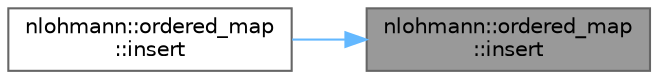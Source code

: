 digraph "nlohmann::ordered_map::insert"
{
 // LATEX_PDF_SIZE
  bgcolor="transparent";
  edge [fontname=Helvetica,fontsize=10,labelfontname=Helvetica,labelfontsize=10];
  node [fontname=Helvetica,fontsize=10,shape=box,height=0.2,width=0.4];
  rankdir="RL";
  Node1 [id="Node000001",label="nlohmann::ordered_map\l::insert",height=0.2,width=0.4,color="gray40", fillcolor="grey60", style="filled", fontcolor="black",tooltip=" "];
  Node1 -> Node2 [id="edge3_Node000001_Node000002",dir="back",color="steelblue1",style="solid",tooltip=" "];
  Node2 [id="Node000002",label="nlohmann::ordered_map\l::insert",height=0.2,width=0.4,color="grey40", fillcolor="white", style="filled",URL="$structnlohmann_1_1ordered__map.html#a2c8509f72bc33307661f1a0ed5763f9e",tooltip=" "];
}
